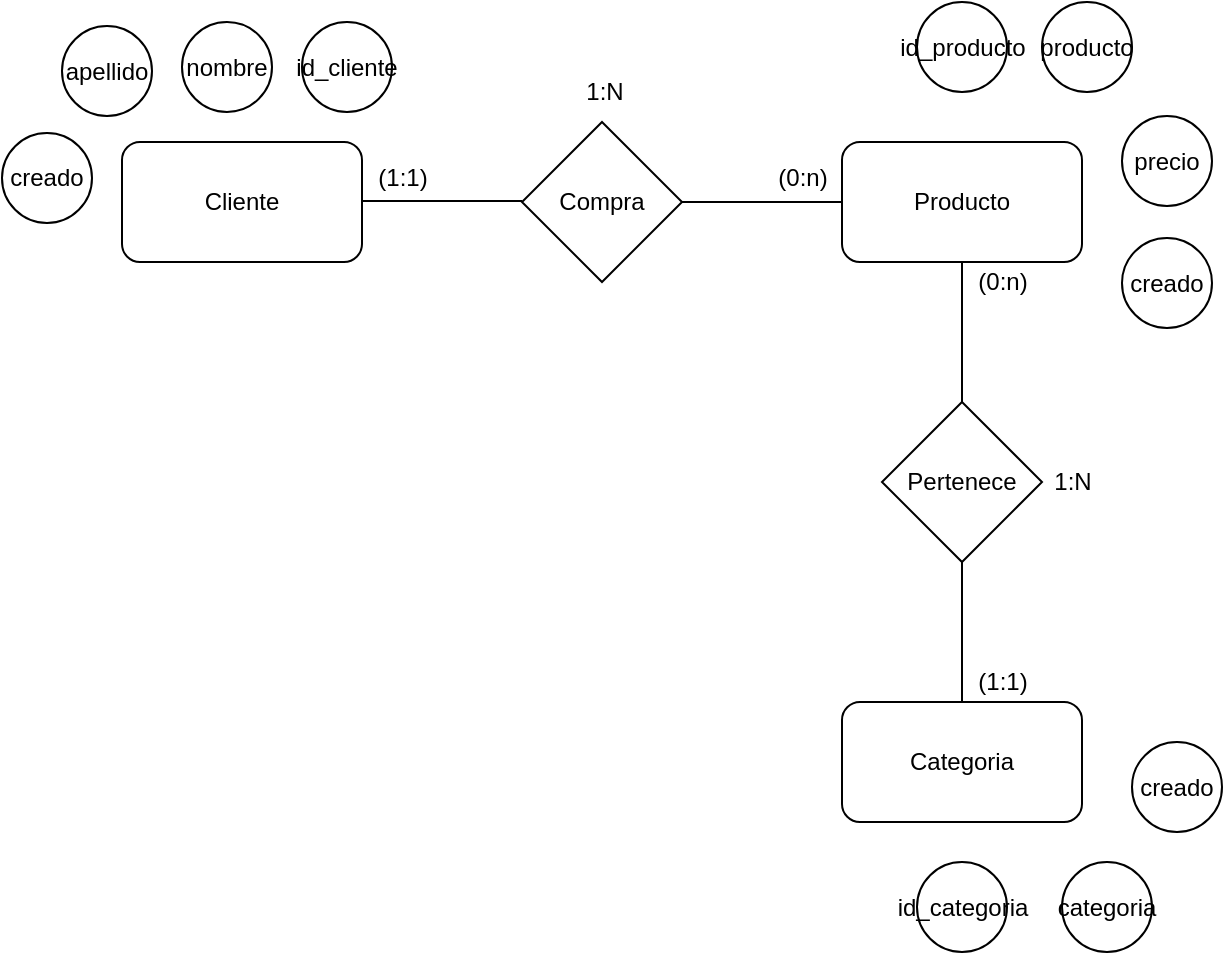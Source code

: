 <mxfile version="13.2.6" type="device" pages="2"><diagram id="8IK_0JrwYvTBB4h1tg4W" name="Page-1"><mxGraphModel dx="852" dy="441" grid="1" gridSize="10" guides="1" tooltips="1" connect="1" arrows="1" fold="1" page="1" pageScale="1" pageWidth="850" pageHeight="1100" math="0" shadow="0"><root><mxCell id="0"/><mxCell id="1" parent="0"/><mxCell id="5Iq2L5aUTDzCDs1hyab7-1" value="Producto" style="rounded=1;whiteSpace=wrap;html=1;" vertex="1" parent="1"><mxGeometry x="480" y="110" width="120" height="60" as="geometry"/></mxCell><mxCell id="5Iq2L5aUTDzCDs1hyab7-2" value="Categoria" style="rounded=1;whiteSpace=wrap;html=1;" vertex="1" parent="1"><mxGeometry x="480" y="390" width="120" height="60" as="geometry"/></mxCell><mxCell id="5Iq2L5aUTDzCDs1hyab7-3" value="Cliente" style="rounded=1;whiteSpace=wrap;html=1;" vertex="1" parent="1"><mxGeometry x="120" y="110" width="120" height="60" as="geometry"/></mxCell><mxCell id="5Iq2L5aUTDzCDs1hyab7-4" value="Compra" style="rhombus;whiteSpace=wrap;html=1;" vertex="1" parent="1"><mxGeometry x="320" y="100" width="80" height="80" as="geometry"/></mxCell><mxCell id="5Iq2L5aUTDzCDs1hyab7-5" value="" style="endArrow=none;html=1;entryX=0;entryY=0.5;entryDx=0;entryDy=0;exitX=1;exitY=0.5;exitDx=0;exitDy=0;" edge="1" parent="1" source="5Iq2L5aUTDzCDs1hyab7-4" target="5Iq2L5aUTDzCDs1hyab7-1"><mxGeometry width="50" height="50" relative="1" as="geometry"><mxPoint x="400" y="260" as="sourcePoint"/><mxPoint x="450" y="210" as="targetPoint"/></mxGeometry></mxCell><mxCell id="5Iq2L5aUTDzCDs1hyab7-6" value="" style="endArrow=none;html=1;entryX=0;entryY=0.5;entryDx=0;entryDy=0;exitX=1;exitY=0.5;exitDx=0;exitDy=0;" edge="1" parent="1"><mxGeometry width="50" height="50" relative="1" as="geometry"><mxPoint x="240" y="139.5" as="sourcePoint"/><mxPoint x="320" y="139.5" as="targetPoint"/></mxGeometry></mxCell><mxCell id="5Iq2L5aUTDzCDs1hyab7-7" value="(0:n)" style="text;html=1;align=center;verticalAlign=middle;resizable=0;points=[];autosize=1;" vertex="1" parent="1"><mxGeometry x="440" y="118" width="40" height="20" as="geometry"/></mxCell><mxCell id="5Iq2L5aUTDzCDs1hyab7-8" value="(1:1)" style="text;html=1;align=center;verticalAlign=middle;resizable=0;points=[];autosize=1;" vertex="1" parent="1"><mxGeometry x="240" y="118" width="40" height="20" as="geometry"/></mxCell><mxCell id="5Iq2L5aUTDzCDs1hyab7-9" value="1:N" style="text;html=1;align=center;verticalAlign=middle;resizable=0;points=[];autosize=1;" vertex="1" parent="1"><mxGeometry x="346" y="75" width="30" height="20" as="geometry"/></mxCell><mxCell id="5Iq2L5aUTDzCDs1hyab7-10" value="Pertenece" style="rhombus;whiteSpace=wrap;html=1;" vertex="1" parent="1"><mxGeometry x="500" y="240" width="80" height="80" as="geometry"/></mxCell><mxCell id="5Iq2L5aUTDzCDs1hyab7-11" value="" style="endArrow=none;html=1;entryX=0.5;entryY=1;entryDx=0;entryDy=0;" edge="1" parent="1" source="5Iq2L5aUTDzCDs1hyab7-10" target="5Iq2L5aUTDzCDs1hyab7-1"><mxGeometry width="50" height="50" relative="1" as="geometry"><mxPoint x="400" y="340" as="sourcePoint"/><mxPoint x="450" y="290" as="targetPoint"/></mxGeometry></mxCell><mxCell id="5Iq2L5aUTDzCDs1hyab7-12" value="" style="endArrow=none;html=1;entryX=0.5;entryY=1;entryDx=0;entryDy=0;exitX=0.5;exitY=0;exitDx=0;exitDy=0;" edge="1" parent="1" source="5Iq2L5aUTDzCDs1hyab7-2" target="5Iq2L5aUTDzCDs1hyab7-10"><mxGeometry width="50" height="50" relative="1" as="geometry"><mxPoint x="420" y="160" as="sourcePoint"/><mxPoint x="500" y="160" as="targetPoint"/></mxGeometry></mxCell><mxCell id="5Iq2L5aUTDzCDs1hyab7-13" value="(0:n)" style="text;html=1;align=center;verticalAlign=middle;resizable=0;points=[];autosize=1;" vertex="1" parent="1"><mxGeometry x="540" y="170" width="40" height="20" as="geometry"/></mxCell><mxCell id="5Iq2L5aUTDzCDs1hyab7-14" value="(1:1)" style="text;html=1;align=center;verticalAlign=middle;resizable=0;points=[];autosize=1;" vertex="1" parent="1"><mxGeometry x="540" y="370" width="40" height="20" as="geometry"/></mxCell><mxCell id="5Iq2L5aUTDzCDs1hyab7-15" value="1:N" style="text;html=1;align=center;verticalAlign=middle;resizable=0;points=[];autosize=1;" vertex="1" parent="1"><mxGeometry x="580" y="270" width="30" height="20" as="geometry"/></mxCell><mxCell id="5Iq2L5aUTDzCDs1hyab7-16" value="id_producto" style="ellipse;whiteSpace=wrap;html=1;aspect=fixed;" vertex="1" parent="1"><mxGeometry x="517.5" y="40" width="45" height="45" as="geometry"/></mxCell><mxCell id="5Iq2L5aUTDzCDs1hyab7-18" value="producto" style="ellipse;whiteSpace=wrap;html=1;aspect=fixed;" vertex="1" parent="1"><mxGeometry x="580" y="40" width="45" height="45" as="geometry"/></mxCell><mxCell id="5Iq2L5aUTDzCDs1hyab7-19" value="precio" style="ellipse;whiteSpace=wrap;html=1;aspect=fixed;" vertex="1" parent="1"><mxGeometry x="620" y="97" width="45" height="45" as="geometry"/></mxCell><mxCell id="5Iq2L5aUTDzCDs1hyab7-20" value="creado" style="ellipse;whiteSpace=wrap;html=1;aspect=fixed;" vertex="1" parent="1"><mxGeometry x="620" y="158" width="45" height="45" as="geometry"/></mxCell><mxCell id="5Iq2L5aUTDzCDs1hyab7-21" value="id_cliente" style="ellipse;whiteSpace=wrap;html=1;aspect=fixed;" vertex="1" parent="1"><mxGeometry x="210" y="50" width="45" height="45" as="geometry"/></mxCell><mxCell id="5Iq2L5aUTDzCDs1hyab7-22" value="nombre" style="ellipse;whiteSpace=wrap;html=1;aspect=fixed;" vertex="1" parent="1"><mxGeometry x="150" y="50" width="45" height="45" as="geometry"/></mxCell><mxCell id="5Iq2L5aUTDzCDs1hyab7-23" value="apellido" style="ellipse;whiteSpace=wrap;html=1;aspect=fixed;" vertex="1" parent="1"><mxGeometry x="90" y="52" width="45" height="45" as="geometry"/></mxCell><mxCell id="5Iq2L5aUTDzCDs1hyab7-24" value="creado" style="ellipse;whiteSpace=wrap;html=1;aspect=fixed;" vertex="1" parent="1"><mxGeometry x="60" y="105.5" width="45" height="45" as="geometry"/></mxCell><mxCell id="5Iq2L5aUTDzCDs1hyab7-25" value="id_categoria" style="ellipse;whiteSpace=wrap;html=1;aspect=fixed;" vertex="1" parent="1"><mxGeometry x="517.5" y="470" width="45" height="45" as="geometry"/></mxCell><mxCell id="5Iq2L5aUTDzCDs1hyab7-26" value="categoria" style="ellipse;whiteSpace=wrap;html=1;aspect=fixed;" vertex="1" parent="1"><mxGeometry x="590" y="470" width="45" height="45" as="geometry"/></mxCell><mxCell id="5Iq2L5aUTDzCDs1hyab7-27" value="creado" style="ellipse;whiteSpace=wrap;html=1;aspect=fixed;" vertex="1" parent="1"><mxGeometry x="625" y="410" width="45" height="45" as="geometry"/></mxCell></root></mxGraphModel></diagram><diagram id="blP4UAUtAiy_vcd_zLnh" name="Page-2"><mxGraphModel dx="852" dy="441" grid="1" gridSize="10" guides="1" tooltips="1" connect="1" arrows="1" fold="1" page="1" pageScale="1" pageWidth="850" pageHeight="1100" math="0" shadow="0"><root><mxCell id="7V1EYAOBaHiHBUWzCPX3-0"/><mxCell id="7V1EYAOBaHiHBUWzCPX3-1" parent="7V1EYAOBaHiHBUWzCPX3-0"/><mxCell id="7V1EYAOBaHiHBUWzCPX3-4" value="Cliente" style="swimlane;childLayout=stackLayout;horizontal=1;startSize=30;horizontalStack=0;rounded=1;fontSize=14;fontStyle=0;strokeWidth=2;resizeParent=0;resizeLast=1;shadow=0;dashed=0;align=center;" vertex="1" parent="7V1EYAOBaHiHBUWzCPX3-1"><mxGeometry x="40" y="120" width="160" height="120" as="geometry"/></mxCell><mxCell id="7V1EYAOBaHiHBUWzCPX3-5" value="+id_cliente (PK)&#10;- nombre&#10;- apellido&#10;- creado" style="align=left;strokeColor=none;fillColor=none;spacingLeft=4;fontSize=12;verticalAlign=top;resizable=0;rotatable=0;part=1;" vertex="1" parent="7V1EYAOBaHiHBUWzCPX3-4"><mxGeometry y="30" width="160" height="90" as="geometry"/></mxCell><mxCell id="hNtiOpVuNua6c5htey9N-2" value="Integer, INT" style="text;html=1;align=center;verticalAlign=middle;resizable=0;points=[];autosize=1;" vertex="1" parent="7V1EYAOBaHiHBUWzCPX3-1"><mxGeometry x="200" y="150" width="80" height="20" as="geometry"/></mxCell><mxCell id="hNtiOpVuNua6c5htey9N-3" value="String, VARCHAR(20)" style="text;html=1;align=center;verticalAlign=middle;resizable=0;points=[];autosize=1;" vertex="1" parent="7V1EYAOBaHiHBUWzCPX3-1"><mxGeometry x="200" y="170" width="130" height="20" as="geometry"/></mxCell><mxCell id="B-_OFPCRCbo7AKpphi0g-0" value="cliente_producto" style="swimlane;childLayout=stackLayout;horizontal=1;startSize=30;horizontalStack=0;rounded=1;fontSize=14;fontStyle=0;strokeWidth=2;resizeParent=0;resizeLast=1;shadow=0;dashed=0;align=center;" vertex="1" parent="7V1EYAOBaHiHBUWzCPX3-1"><mxGeometry x="360" y="120" width="160" height="120" as="geometry"/></mxCell><mxCell id="B-_OFPCRCbo7AKpphi0g-1" value="+id_cli_prod (PK)&#10;-id_cliente&#10;-id_producto" style="align=left;strokeColor=none;fillColor=none;spacingLeft=4;fontSize=12;verticalAlign=top;resizable=0;rotatable=0;part=1;" vertex="1" parent="B-_OFPCRCbo7AKpphi0g-0"><mxGeometry y="30" width="160" height="90" as="geometry"/></mxCell><mxCell id="7V1EYAOBaHiHBUWzCPX3-6" value="Categoria" style="swimlane;childLayout=stackLayout;horizontal=1;startSize=30;horizontalStack=0;rounded=1;fontSize=14;fontStyle=0;strokeWidth=2;resizeParent=0;resizeLast=1;shadow=0;dashed=0;align=center;" vertex="1" parent="7V1EYAOBaHiHBUWzCPX3-1"><mxGeometry x="360" y="280" width="160" height="120" as="geometry"/></mxCell><mxCell id="7V1EYAOBaHiHBUWzCPX3-7" value="+id_categoria (PK)&#10;+categoria&#10;+creado" style="align=left;strokeColor=none;fillColor=none;spacingLeft=4;fontSize=12;verticalAlign=top;resizable=0;rotatable=0;part=1;" vertex="1" parent="7V1EYAOBaHiHBUWzCPX3-6"><mxGeometry y="30" width="160" height="90" as="geometry"/></mxCell><mxCell id="7V1EYAOBaHiHBUWzCPX3-2" value="Producto" style="swimlane;childLayout=stackLayout;horizontal=1;startSize=30;horizontalStack=0;rounded=1;fontSize=14;fontStyle=0;strokeWidth=2;resizeParent=0;resizeLast=1;shadow=0;dashed=0;align=center;" vertex="1" parent="7V1EYAOBaHiHBUWzCPX3-1"><mxGeometry x="680" y="120" width="160" height="120" as="geometry"/></mxCell><mxCell id="7V1EYAOBaHiHBUWzCPX3-3" value="+id_producto (PK)&#10;- producto&#10;- precio&#10;- creado" style="align=left;strokeColor=none;fillColor=none;spacingLeft=4;fontSize=12;verticalAlign=top;resizable=0;rotatable=0;part=1;" vertex="1" parent="7V1EYAOBaHiHBUWzCPX3-2"><mxGeometry y="30" width="160" height="90" as="geometry"/></mxCell><mxCell id="hNtiOpVuNua6c5htey9N-0" value="categoria_producto" style="swimlane;childLayout=stackLayout;horizontal=1;startSize=30;horizontalStack=0;rounded=1;fontSize=14;fontStyle=0;strokeWidth=2;resizeParent=0;resizeLast=1;shadow=0;dashed=0;align=center;" vertex="1" parent="7V1EYAOBaHiHBUWzCPX3-1"><mxGeometry x="680" y="280" width="160" height="120" as="geometry"/></mxCell><mxCell id="hNtiOpVuNua6c5htey9N-1" value="+id_cat_prod (PK)&#10;-id_categoria &#10;-id_producto" style="align=left;strokeColor=none;fillColor=none;spacingLeft=4;fontSize=12;verticalAlign=top;resizable=0;rotatable=0;part=1;" vertex="1" parent="hNtiOpVuNua6c5htey9N-0"><mxGeometry y="30" width="160" height="90" as="geometry"/></mxCell><mxCell id="hNtiOpVuNua6c5htey9N-4" value="String, VARCHAR(20)" style="text;html=1;align=center;verticalAlign=middle;resizable=0;points=[];autosize=1;" vertex="1" parent="7V1EYAOBaHiHBUWzCPX3-1"><mxGeometry x="200" y="190" width="130" height="20" as="geometry"/></mxCell><mxCell id="hNtiOpVuNua6c5htey9N-5" value="Date, DATETIME" style="text;html=1;align=center;verticalAlign=middle;resizable=0;points=[];autosize=1;" vertex="1" parent="7V1EYAOBaHiHBUWzCPX3-1"><mxGeometry x="200" y="210" width="110" height="20" as="geometry"/></mxCell><mxCell id="hNtiOpVuNua6c5htey9N-6" value="Integer, INT" style="text;html=1;align=center;verticalAlign=middle;resizable=0;points=[];autosize=1;" vertex="1" parent="7V1EYAOBaHiHBUWzCPX3-1"><mxGeometry x="520" y="150" width="80" height="20" as="geometry"/></mxCell><mxCell id="hNtiOpVuNua6c5htey9N-10" value="Integer, INT" style="text;html=1;align=center;verticalAlign=middle;resizable=0;points=[];autosize=1;" vertex="1" parent="7V1EYAOBaHiHBUWzCPX3-1"><mxGeometry x="840" y="150" width="80" height="20" as="geometry"/></mxCell><mxCell id="hNtiOpVuNua6c5htey9N-11" value="String, VARCHAR(20)" style="text;html=1;align=center;verticalAlign=middle;resizable=0;points=[];autosize=1;" vertex="1" parent="7V1EYAOBaHiHBUWzCPX3-1"><mxGeometry x="840" y="170" width="130" height="20" as="geometry"/></mxCell><mxCell id="hNtiOpVuNua6c5htey9N-12" value="Integer, FLOAT(4,2)" style="text;html=1;align=center;verticalAlign=middle;resizable=0;points=[];autosize=1;" vertex="1" parent="7V1EYAOBaHiHBUWzCPX3-1"><mxGeometry x="840" y="190" width="120" height="20" as="geometry"/></mxCell><mxCell id="hNtiOpVuNua6c5htey9N-13" value="Date, DATETIME" style="text;html=1;align=center;verticalAlign=middle;resizable=0;points=[];autosize=1;" vertex="1" parent="7V1EYAOBaHiHBUWzCPX3-1"><mxGeometry x="840" y="210" width="110" height="20" as="geometry"/></mxCell><mxCell id="hNtiOpVuNua6c5htey9N-16" value="Integer, INT" style="text;html=1;align=center;verticalAlign=middle;resizable=0;points=[];autosize=1;" vertex="1" parent="7V1EYAOBaHiHBUWzCPX3-1"><mxGeometry x="520" y="310" width="80" height="20" as="geometry"/></mxCell><mxCell id="hNtiOpVuNua6c5htey9N-17" value="Date, DATETIME" style="text;html=1;align=center;verticalAlign=middle;resizable=0;points=[];autosize=1;" vertex="1" parent="7V1EYAOBaHiHBUWzCPX3-1"><mxGeometry x="520" y="350" width="110" height="20" as="geometry"/></mxCell><mxCell id="hNtiOpVuNua6c5htey9N-18" value="String, VARCHAR(20)" style="text;html=1;align=center;verticalAlign=middle;resizable=0;points=[];autosize=1;" vertex="1" parent="7V1EYAOBaHiHBUWzCPX3-1"><mxGeometry x="520" y="330" width="130" height="20" as="geometry"/></mxCell><mxCell id="hNtiOpVuNua6c5htey9N-19" value="Integer, INT" style="text;html=1;align=center;verticalAlign=middle;resizable=0;points=[];autosize=1;" vertex="1" parent="7V1EYAOBaHiHBUWzCPX3-1"><mxGeometry x="835" y="310" width="80" height="20" as="geometry"/></mxCell><mxCell id="hNtiOpVuNua6c5htey9N-20" value="Date, DATETIME" style="text;html=1;align=center;verticalAlign=middle;resizable=0;points=[];autosize=1;" vertex="1" parent="7V1EYAOBaHiHBUWzCPX3-1"><mxGeometry x="835" y="350" width="110" height="20" as="geometry"/></mxCell><mxCell id="hNtiOpVuNua6c5htey9N-21" value="String, VARCHAR(20)" style="text;html=1;align=center;verticalAlign=middle;resizable=0;points=[];autosize=1;" vertex="1" parent="7V1EYAOBaHiHBUWzCPX3-1"><mxGeometry x="835" y="330" width="130" height="20" as="geometry"/></mxCell><mxCell id="hNtiOpVuNua6c5htey9N-22" value="Integer, INT" style="text;html=1;align=center;verticalAlign=middle;resizable=0;points=[];autosize=1;" vertex="1" parent="7V1EYAOBaHiHBUWzCPX3-1"><mxGeometry x="520" y="170" width="80" height="20" as="geometry"/></mxCell><mxCell id="hNtiOpVuNua6c5htey9N-23" value="Integer, INT" style="text;html=1;align=center;verticalAlign=middle;resizable=0;points=[];autosize=1;" vertex="1" parent="7V1EYAOBaHiHBUWzCPX3-1"><mxGeometry x="520" y="190" width="80" height="20" as="geometry"/></mxCell></root></mxGraphModel></diagram></mxfile>